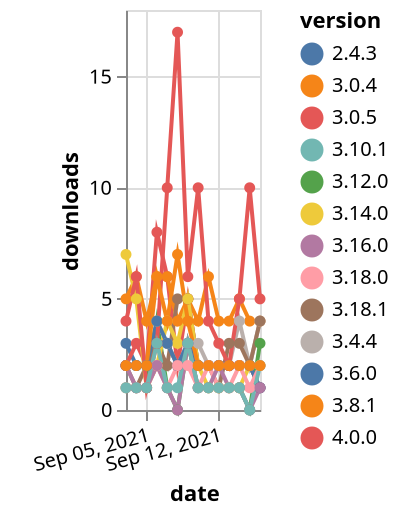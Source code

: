 {"$schema": "https://vega.github.io/schema/vega-lite/v5.json", "description": "A simple bar chart with embedded data.", "data": {"values": [{"date": "2021-09-03", "total": 2777, "delta": 3, "version": "2.4.3"}, {"date": "2021-09-04", "total": 2779, "delta": 2, "version": "2.4.3"}, {"date": "2021-09-05", "total": 2781, "delta": 2, "version": "2.4.3"}, {"date": "2021-09-06", "total": 2784, "delta": 3, "version": "2.4.3"}, {"date": "2021-09-07", "total": 2787, "delta": 3, "version": "2.4.3"}, {"date": "2021-09-08", "total": 2789, "delta": 2, "version": "2.4.3"}, {"date": "2021-09-09", "total": 2792, "delta": 3, "version": "2.4.3"}, {"date": "2021-09-10", "total": 2794, "delta": 2, "version": "2.4.3"}, {"date": "2021-09-11", "total": 2796, "delta": 2, "version": "2.4.3"}, {"date": "2021-09-12", "total": 2798, "delta": 2, "version": "2.4.3"}, {"date": "2021-09-13", "total": 2800, "delta": 2, "version": "2.4.3"}, {"date": "2021-09-14", "total": 2802, "delta": 2, "version": "2.4.3"}, {"date": "2021-09-15", "total": 2804, "delta": 2, "version": "2.4.3"}, {"date": "2021-09-16", "total": 2805, "delta": 1, "version": "2.4.3"}, {"date": "2021-09-03", "total": 4617, "delta": 2, "version": "3.0.5"}, {"date": "2021-09-04", "total": 4620, "delta": 3, "version": "3.0.5"}, {"date": "2021-09-05", "total": 4622, "delta": 2, "version": "3.0.5"}, {"date": "2021-09-06", "total": 4630, "delta": 8, "version": "3.0.5"}, {"date": "2021-09-07", "total": 4636, "delta": 6, "version": "3.0.5"}, {"date": "2021-09-08", "total": 4638, "delta": 2, "version": "3.0.5"}, {"date": "2021-09-09", "total": 4643, "delta": 5, "version": "3.0.5"}, {"date": "2021-09-10", "total": 4645, "delta": 2, "version": "3.0.5"}, {"date": "2021-09-11", "total": 4647, "delta": 2, "version": "3.0.5"}, {"date": "2021-09-12", "total": 4649, "delta": 2, "version": "3.0.5"}, {"date": "2021-09-13", "total": 4651, "delta": 2, "version": "3.0.5"}, {"date": "2021-09-14", "total": 4653, "delta": 2, "version": "3.0.5"}, {"date": "2021-09-15", "total": 4655, "delta": 2, "version": "3.0.5"}, {"date": "2021-09-16", "total": 4656, "delta": 1, "version": "3.0.5"}, {"date": "2021-09-03", "total": 7121, "delta": 5, "version": "3.0.4"}, {"date": "2021-09-04", "total": 7127, "delta": 6, "version": "3.0.4"}, {"date": "2021-09-05", "total": 7131, "delta": 4, "version": "3.0.4"}, {"date": "2021-09-06", "total": 7137, "delta": 6, "version": "3.0.4"}, {"date": "2021-09-07", "total": 7143, "delta": 6, "version": "3.0.4"}, {"date": "2021-09-08", "total": 7147, "delta": 4, "version": "3.0.4"}, {"date": "2021-09-09", "total": 7152, "delta": 5, "version": "3.0.4"}, {"date": "2021-09-10", "total": 7156, "delta": 4, "version": "3.0.4"}, {"date": "2021-09-11", "total": 7162, "delta": 6, "version": "3.0.4"}, {"date": "2021-09-12", "total": 7166, "delta": 4, "version": "3.0.4"}, {"date": "2021-09-13", "total": 7170, "delta": 4, "version": "3.0.4"}, {"date": "2021-09-14", "total": 7175, "delta": 5, "version": "3.0.4"}, {"date": "2021-09-15", "total": 7179, "delta": 4, "version": "3.0.4"}, {"date": "2021-09-16", "total": 7183, "delta": 4, "version": "3.0.4"}, {"date": "2021-09-03", "total": 581, "delta": 1, "version": "3.12.0"}, {"date": "2021-09-04", "total": 582, "delta": 1, "version": "3.12.0"}, {"date": "2021-09-05", "total": 583, "delta": 1, "version": "3.12.0"}, {"date": "2021-09-06", "total": 587, "delta": 4, "version": "3.12.0"}, {"date": "2021-09-07", "total": 588, "delta": 1, "version": "3.12.0"}, {"date": "2021-09-08", "total": 588, "delta": 0, "version": "3.12.0"}, {"date": "2021-09-09", "total": 591, "delta": 3, "version": "3.12.0"}, {"date": "2021-09-10", "total": 592, "delta": 1, "version": "3.12.0"}, {"date": "2021-09-11", "total": 593, "delta": 1, "version": "3.12.0"}, {"date": "2021-09-12", "total": 594, "delta": 1, "version": "3.12.0"}, {"date": "2021-09-13", "total": 595, "delta": 1, "version": "3.12.0"}, {"date": "2021-09-14", "total": 596, "delta": 1, "version": "3.12.0"}, {"date": "2021-09-15", "total": 596, "delta": 0, "version": "3.12.0"}, {"date": "2021-09-16", "total": 599, "delta": 3, "version": "3.12.0"}, {"date": "2021-09-03", "total": 3016, "delta": 2, "version": "3.4.4"}, {"date": "2021-09-04", "total": 3018, "delta": 2, "version": "3.4.4"}, {"date": "2021-09-05", "total": 3020, "delta": 2, "version": "3.4.4"}, {"date": "2021-09-06", "total": 3024, "delta": 4, "version": "3.4.4"}, {"date": "2021-09-07", "total": 3027, "delta": 3, "version": "3.4.4"}, {"date": "2021-09-08", "total": 3029, "delta": 2, "version": "3.4.4"}, {"date": "2021-09-09", "total": 3032, "delta": 3, "version": "3.4.4"}, {"date": "2021-09-10", "total": 3035, "delta": 3, "version": "3.4.4"}, {"date": "2021-09-11", "total": 3037, "delta": 2, "version": "3.4.4"}, {"date": "2021-09-12", "total": 3039, "delta": 2, "version": "3.4.4"}, {"date": "2021-09-13", "total": 3041, "delta": 2, "version": "3.4.4"}, {"date": "2021-09-14", "total": 3045, "delta": 4, "version": "3.4.4"}, {"date": "2021-09-15", "total": 3047, "delta": 2, "version": "3.4.4"}, {"date": "2021-09-16", "total": 3051, "delta": 4, "version": "3.4.4"}, {"date": "2021-09-03", "total": 579, "delta": 2, "version": "3.18.1"}, {"date": "2021-09-04", "total": 580, "delta": 1, "version": "3.18.1"}, {"date": "2021-09-05", "total": 582, "delta": 2, "version": "3.18.1"}, {"date": "2021-09-06", "total": 585, "delta": 3, "version": "3.18.1"}, {"date": "2021-09-07", "total": 587, "delta": 2, "version": "3.18.1"}, {"date": "2021-09-08", "total": 592, "delta": 5, "version": "3.18.1"}, {"date": "2021-09-09", "total": 597, "delta": 5, "version": "3.18.1"}, {"date": "2021-09-10", "total": 599, "delta": 2, "version": "3.18.1"}, {"date": "2021-09-11", "total": 601, "delta": 2, "version": "3.18.1"}, {"date": "2021-09-12", "total": 602, "delta": 1, "version": "3.18.1"}, {"date": "2021-09-13", "total": 605, "delta": 3, "version": "3.18.1"}, {"date": "2021-09-14", "total": 608, "delta": 3, "version": "3.18.1"}, {"date": "2021-09-15", "total": 610, "delta": 2, "version": "3.18.1"}, {"date": "2021-09-16", "total": 614, "delta": 4, "version": "3.18.1"}, {"date": "2021-09-03", "total": 1513, "delta": 7, "version": "3.14.0"}, {"date": "2021-09-04", "total": 1518, "delta": 5, "version": "3.14.0"}, {"date": "2021-09-05", "total": 1519, "delta": 1, "version": "3.14.0"}, {"date": "2021-09-06", "total": 1521, "delta": 2, "version": "3.14.0"}, {"date": "2021-09-07", "total": 1525, "delta": 4, "version": "3.14.0"}, {"date": "2021-09-08", "total": 1528, "delta": 3, "version": "3.14.0"}, {"date": "2021-09-09", "total": 1533, "delta": 5, "version": "3.14.0"}, {"date": "2021-09-10", "total": 1535, "delta": 2, "version": "3.14.0"}, {"date": "2021-09-11", "total": 1536, "delta": 1, "version": "3.14.0"}, {"date": "2021-09-12", "total": 1537, "delta": 1, "version": "3.14.0"}, {"date": "2021-09-13", "total": 1538, "delta": 1, "version": "3.14.0"}, {"date": "2021-09-14", "total": 1539, "delta": 1, "version": "3.14.0"}, {"date": "2021-09-15", "total": 1541, "delta": 2, "version": "3.14.0"}, {"date": "2021-09-16", "total": 1543, "delta": 2, "version": "3.14.0"}, {"date": "2021-09-03", "total": 5639, "delta": 2, "version": "3.6.0"}, {"date": "2021-09-04", "total": 5641, "delta": 2, "version": "3.6.0"}, {"date": "2021-09-05", "total": 5643, "delta": 2, "version": "3.6.0"}, {"date": "2021-09-06", "total": 5647, "delta": 4, "version": "3.6.0"}, {"date": "2021-09-07", "total": 5650, "delta": 3, "version": "3.6.0"}, {"date": "2021-09-08", "total": 5652, "delta": 2, "version": "3.6.0"}, {"date": "2021-09-09", "total": 5655, "delta": 3, "version": "3.6.0"}, {"date": "2021-09-10", "total": 5657, "delta": 2, "version": "3.6.0"}, {"date": "2021-09-11", "total": 5659, "delta": 2, "version": "3.6.0"}, {"date": "2021-09-12", "total": 5661, "delta": 2, "version": "3.6.0"}, {"date": "2021-09-13", "total": 5663, "delta": 2, "version": "3.6.0"}, {"date": "2021-09-14", "total": 5665, "delta": 2, "version": "3.6.0"}, {"date": "2021-09-15", "total": 5667, "delta": 2, "version": "3.6.0"}, {"date": "2021-09-16", "total": 5668, "delta": 1, "version": "3.6.0"}, {"date": "2021-09-03", "total": 809, "delta": 1, "version": "3.18.0"}, {"date": "2021-09-04", "total": 810, "delta": 1, "version": "3.18.0"}, {"date": "2021-09-05", "total": 811, "delta": 1, "version": "3.18.0"}, {"date": "2021-09-06", "total": 813, "delta": 2, "version": "3.18.0"}, {"date": "2021-09-07", "total": 814, "delta": 1, "version": "3.18.0"}, {"date": "2021-09-08", "total": 816, "delta": 2, "version": "3.18.0"}, {"date": "2021-09-09", "total": 818, "delta": 2, "version": "3.18.0"}, {"date": "2021-09-10", "total": 819, "delta": 1, "version": "3.18.0"}, {"date": "2021-09-11", "total": 821, "delta": 2, "version": "3.18.0"}, {"date": "2021-09-12", "total": 822, "delta": 1, "version": "3.18.0"}, {"date": "2021-09-13", "total": 823, "delta": 1, "version": "3.18.0"}, {"date": "2021-09-14", "total": 825, "delta": 2, "version": "3.18.0"}, {"date": "2021-09-15", "total": 826, "delta": 1, "version": "3.18.0"}, {"date": "2021-09-16", "total": 828, "delta": 2, "version": "3.18.0"}, {"date": "2021-09-03", "total": 403, "delta": 4, "version": "4.0.0"}, {"date": "2021-09-04", "total": 409, "delta": 6, "version": "4.0.0"}, {"date": "2021-09-05", "total": 410, "delta": 1, "version": "4.0.0"}, {"date": "2021-09-06", "total": 413, "delta": 3, "version": "4.0.0"}, {"date": "2021-09-07", "total": 423, "delta": 10, "version": "4.0.0"}, {"date": "2021-09-08", "total": 440, "delta": 17, "version": "4.0.0"}, {"date": "2021-09-09", "total": 446, "delta": 6, "version": "4.0.0"}, {"date": "2021-09-10", "total": 456, "delta": 10, "version": "4.0.0"}, {"date": "2021-09-11", "total": 460, "delta": 4, "version": "4.0.0"}, {"date": "2021-09-12", "total": 463, "delta": 3, "version": "4.0.0"}, {"date": "2021-09-13", "total": 465, "delta": 2, "version": "4.0.0"}, {"date": "2021-09-14", "total": 470, "delta": 5, "version": "4.0.0"}, {"date": "2021-09-15", "total": 480, "delta": 10, "version": "4.0.0"}, {"date": "2021-09-16", "total": 485, "delta": 5, "version": "4.0.0"}, {"date": "2021-09-03", "total": 475, "delta": 2, "version": "3.16.0"}, {"date": "2021-09-04", "total": 476, "delta": 1, "version": "3.16.0"}, {"date": "2021-09-05", "total": 477, "delta": 1, "version": "3.16.0"}, {"date": "2021-09-06", "total": 479, "delta": 2, "version": "3.16.0"}, {"date": "2021-09-07", "total": 480, "delta": 1, "version": "3.16.0"}, {"date": "2021-09-08", "total": 480, "delta": 0, "version": "3.16.0"}, {"date": "2021-09-09", "total": 483, "delta": 3, "version": "3.16.0"}, {"date": "2021-09-10", "total": 484, "delta": 1, "version": "3.16.0"}, {"date": "2021-09-11", "total": 485, "delta": 1, "version": "3.16.0"}, {"date": "2021-09-12", "total": 487, "delta": 2, "version": "3.16.0"}, {"date": "2021-09-13", "total": 488, "delta": 1, "version": "3.16.0"}, {"date": "2021-09-14", "total": 489, "delta": 1, "version": "3.16.0"}, {"date": "2021-09-15", "total": 489, "delta": 0, "version": "3.16.0"}, {"date": "2021-09-16", "total": 490, "delta": 1, "version": "3.16.0"}, {"date": "2021-09-03", "total": 1541, "delta": 1, "version": "3.10.1"}, {"date": "2021-09-04", "total": 1542, "delta": 1, "version": "3.10.1"}, {"date": "2021-09-05", "total": 1543, "delta": 1, "version": "3.10.1"}, {"date": "2021-09-06", "total": 1546, "delta": 3, "version": "3.10.1"}, {"date": "2021-09-07", "total": 1547, "delta": 1, "version": "3.10.1"}, {"date": "2021-09-08", "total": 1548, "delta": 1, "version": "3.10.1"}, {"date": "2021-09-09", "total": 1551, "delta": 3, "version": "3.10.1"}, {"date": "2021-09-10", "total": 1552, "delta": 1, "version": "3.10.1"}, {"date": "2021-09-11", "total": 1553, "delta": 1, "version": "3.10.1"}, {"date": "2021-09-12", "total": 1554, "delta": 1, "version": "3.10.1"}, {"date": "2021-09-13", "total": 1555, "delta": 1, "version": "3.10.1"}, {"date": "2021-09-14", "total": 1556, "delta": 1, "version": "3.10.1"}, {"date": "2021-09-15", "total": 1556, "delta": 0, "version": "3.10.1"}, {"date": "2021-09-16", "total": 1558, "delta": 2, "version": "3.10.1"}, {"date": "2021-09-03", "total": 3882, "delta": 2, "version": "3.8.1"}, {"date": "2021-09-04", "total": 3884, "delta": 2, "version": "3.8.1"}, {"date": "2021-09-05", "total": 3886, "delta": 2, "version": "3.8.1"}, {"date": "2021-09-06", "total": 3892, "delta": 6, "version": "3.8.1"}, {"date": "2021-09-07", "total": 3896, "delta": 4, "version": "3.8.1"}, {"date": "2021-09-08", "total": 3903, "delta": 7, "version": "3.8.1"}, {"date": "2021-09-09", "total": 3907, "delta": 4, "version": "3.8.1"}, {"date": "2021-09-10", "total": 3909, "delta": 2, "version": "3.8.1"}, {"date": "2021-09-11", "total": 3911, "delta": 2, "version": "3.8.1"}, {"date": "2021-09-12", "total": 3913, "delta": 2, "version": "3.8.1"}, {"date": "2021-09-13", "total": 3915, "delta": 2, "version": "3.8.1"}, {"date": "2021-09-14", "total": 3917, "delta": 2, "version": "3.8.1"}, {"date": "2021-09-15", "total": 3919, "delta": 2, "version": "3.8.1"}, {"date": "2021-09-16", "total": 3921, "delta": 2, "version": "3.8.1"}]}, "width": "container", "mark": {"type": "line", "point": {"filled": true}}, "encoding": {"x": {"field": "date", "type": "temporal", "timeUnit": "yearmonthdate", "title": "date", "axis": {"labelAngle": -15}}, "y": {"field": "delta", "type": "quantitative", "title": "downloads"}, "color": {"field": "version", "type": "nominal"}, "tooltip": {"field": "delta"}}}